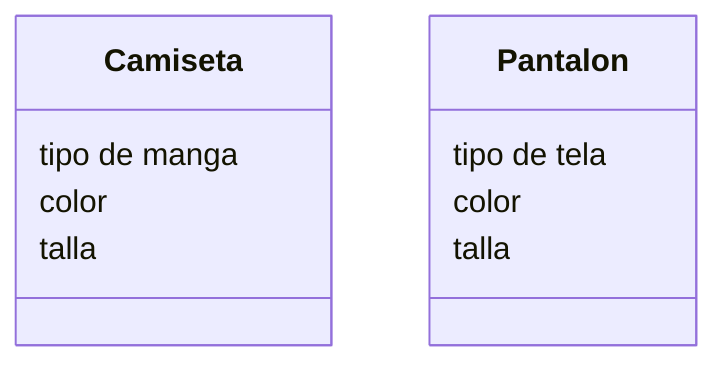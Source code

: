classDiagram
     class Camiseta {
        tipo de manga
        color
        talla
    }

    class Pantalon {
        tipo de tela
        color
        talla
    }